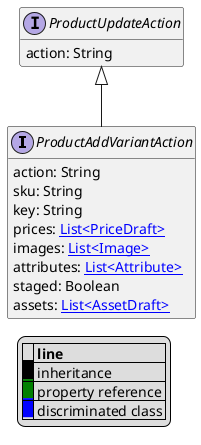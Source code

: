 @startuml

hide empty fields
hide empty methods
legend
|= |= line |
|<back:black>   </back>| inheritance |
|<back:green>   </back>| property reference |
|<back:blue>   </back>| discriminated class |
endlegend
interface ProductAddVariantAction [[ProductAddVariantAction.svg]] extends ProductUpdateAction {
    action: String
    sku: String
    key: String
    prices: [[PriceDraft.svg List<PriceDraft>]]
    images: [[Image.svg List<Image>]]
    attributes: [[Attribute.svg List<Attribute>]]
    staged: Boolean
    assets: [[AssetDraft.svg List<AssetDraft>]]
}
interface ProductUpdateAction [[ProductUpdateAction.svg]]  {
    action: String
}





@enduml
